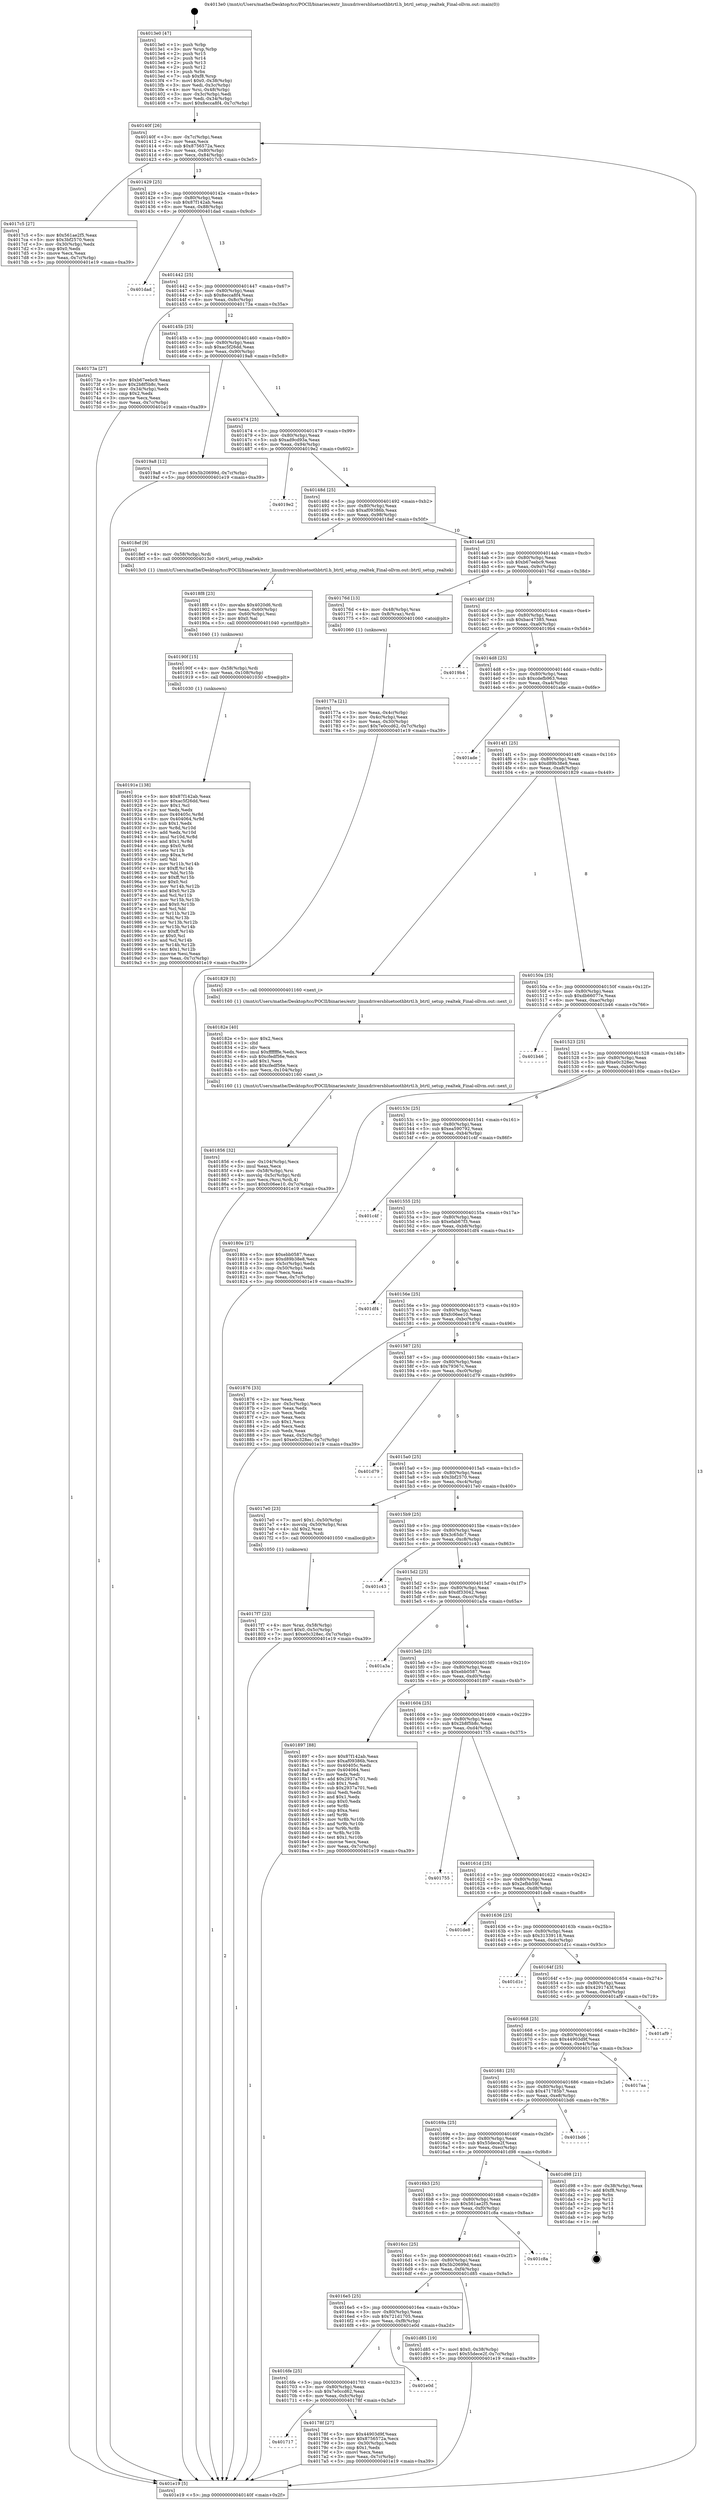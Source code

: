 digraph "0x4013e0" {
  label = "0x4013e0 (/mnt/c/Users/mathe/Desktop/tcc/POCII/binaries/extr_linuxdriversbluetoothbtrtl.h_btrtl_setup_realtek_Final-ollvm.out::main(0))"
  labelloc = "t"
  node[shape=record]

  Entry [label="",width=0.3,height=0.3,shape=circle,fillcolor=black,style=filled]
  "0x40140f" [label="{
     0x40140f [26]\l
     | [instrs]\l
     &nbsp;&nbsp;0x40140f \<+3\>: mov -0x7c(%rbp),%eax\l
     &nbsp;&nbsp;0x401412 \<+2\>: mov %eax,%ecx\l
     &nbsp;&nbsp;0x401414 \<+6\>: sub $0x8756572a,%ecx\l
     &nbsp;&nbsp;0x40141a \<+3\>: mov %eax,-0x80(%rbp)\l
     &nbsp;&nbsp;0x40141d \<+6\>: mov %ecx,-0x84(%rbp)\l
     &nbsp;&nbsp;0x401423 \<+6\>: je 00000000004017c5 \<main+0x3e5\>\l
  }"]
  "0x4017c5" [label="{
     0x4017c5 [27]\l
     | [instrs]\l
     &nbsp;&nbsp;0x4017c5 \<+5\>: mov $0x561ae2f5,%eax\l
     &nbsp;&nbsp;0x4017ca \<+5\>: mov $0x3bf2570,%ecx\l
     &nbsp;&nbsp;0x4017cf \<+3\>: mov -0x30(%rbp),%edx\l
     &nbsp;&nbsp;0x4017d2 \<+3\>: cmp $0x0,%edx\l
     &nbsp;&nbsp;0x4017d5 \<+3\>: cmove %ecx,%eax\l
     &nbsp;&nbsp;0x4017d8 \<+3\>: mov %eax,-0x7c(%rbp)\l
     &nbsp;&nbsp;0x4017db \<+5\>: jmp 0000000000401e19 \<main+0xa39\>\l
  }"]
  "0x401429" [label="{
     0x401429 [25]\l
     | [instrs]\l
     &nbsp;&nbsp;0x401429 \<+5\>: jmp 000000000040142e \<main+0x4e\>\l
     &nbsp;&nbsp;0x40142e \<+3\>: mov -0x80(%rbp),%eax\l
     &nbsp;&nbsp;0x401431 \<+5\>: sub $0x87f142ab,%eax\l
     &nbsp;&nbsp;0x401436 \<+6\>: mov %eax,-0x88(%rbp)\l
     &nbsp;&nbsp;0x40143c \<+6\>: je 0000000000401dad \<main+0x9cd\>\l
  }"]
  Exit [label="",width=0.3,height=0.3,shape=circle,fillcolor=black,style=filled,peripheries=2]
  "0x401dad" [label="{
     0x401dad\l
  }", style=dashed]
  "0x401442" [label="{
     0x401442 [25]\l
     | [instrs]\l
     &nbsp;&nbsp;0x401442 \<+5\>: jmp 0000000000401447 \<main+0x67\>\l
     &nbsp;&nbsp;0x401447 \<+3\>: mov -0x80(%rbp),%eax\l
     &nbsp;&nbsp;0x40144a \<+5\>: sub $0x8ecca8f4,%eax\l
     &nbsp;&nbsp;0x40144f \<+6\>: mov %eax,-0x8c(%rbp)\l
     &nbsp;&nbsp;0x401455 \<+6\>: je 000000000040173a \<main+0x35a\>\l
  }"]
  "0x40191e" [label="{
     0x40191e [138]\l
     | [instrs]\l
     &nbsp;&nbsp;0x40191e \<+5\>: mov $0x87f142ab,%eax\l
     &nbsp;&nbsp;0x401923 \<+5\>: mov $0xac5f26dd,%esi\l
     &nbsp;&nbsp;0x401928 \<+2\>: mov $0x1,%cl\l
     &nbsp;&nbsp;0x40192a \<+2\>: xor %edx,%edx\l
     &nbsp;&nbsp;0x40192c \<+8\>: mov 0x40405c,%r8d\l
     &nbsp;&nbsp;0x401934 \<+8\>: mov 0x404064,%r9d\l
     &nbsp;&nbsp;0x40193c \<+3\>: sub $0x1,%edx\l
     &nbsp;&nbsp;0x40193f \<+3\>: mov %r8d,%r10d\l
     &nbsp;&nbsp;0x401942 \<+3\>: add %edx,%r10d\l
     &nbsp;&nbsp;0x401945 \<+4\>: imul %r10d,%r8d\l
     &nbsp;&nbsp;0x401949 \<+4\>: and $0x1,%r8d\l
     &nbsp;&nbsp;0x40194d \<+4\>: cmp $0x0,%r8d\l
     &nbsp;&nbsp;0x401951 \<+4\>: sete %r11b\l
     &nbsp;&nbsp;0x401955 \<+4\>: cmp $0xa,%r9d\l
     &nbsp;&nbsp;0x401959 \<+3\>: setl %bl\l
     &nbsp;&nbsp;0x40195c \<+3\>: mov %r11b,%r14b\l
     &nbsp;&nbsp;0x40195f \<+4\>: xor $0xff,%r14b\l
     &nbsp;&nbsp;0x401963 \<+3\>: mov %bl,%r15b\l
     &nbsp;&nbsp;0x401966 \<+4\>: xor $0xff,%r15b\l
     &nbsp;&nbsp;0x40196a \<+3\>: xor $0x0,%cl\l
     &nbsp;&nbsp;0x40196d \<+3\>: mov %r14b,%r12b\l
     &nbsp;&nbsp;0x401970 \<+4\>: and $0x0,%r12b\l
     &nbsp;&nbsp;0x401974 \<+3\>: and %cl,%r11b\l
     &nbsp;&nbsp;0x401977 \<+3\>: mov %r15b,%r13b\l
     &nbsp;&nbsp;0x40197a \<+4\>: and $0x0,%r13b\l
     &nbsp;&nbsp;0x40197e \<+2\>: and %cl,%bl\l
     &nbsp;&nbsp;0x401980 \<+3\>: or %r11b,%r12b\l
     &nbsp;&nbsp;0x401983 \<+3\>: or %bl,%r13b\l
     &nbsp;&nbsp;0x401986 \<+3\>: xor %r13b,%r12b\l
     &nbsp;&nbsp;0x401989 \<+3\>: or %r15b,%r14b\l
     &nbsp;&nbsp;0x40198c \<+4\>: xor $0xff,%r14b\l
     &nbsp;&nbsp;0x401990 \<+3\>: or $0x0,%cl\l
     &nbsp;&nbsp;0x401993 \<+3\>: and %cl,%r14b\l
     &nbsp;&nbsp;0x401996 \<+3\>: or %r14b,%r12b\l
     &nbsp;&nbsp;0x401999 \<+4\>: test $0x1,%r12b\l
     &nbsp;&nbsp;0x40199d \<+3\>: cmovne %esi,%eax\l
     &nbsp;&nbsp;0x4019a0 \<+3\>: mov %eax,-0x7c(%rbp)\l
     &nbsp;&nbsp;0x4019a3 \<+5\>: jmp 0000000000401e19 \<main+0xa39\>\l
  }"]
  "0x40173a" [label="{
     0x40173a [27]\l
     | [instrs]\l
     &nbsp;&nbsp;0x40173a \<+5\>: mov $0xb67eebc9,%eax\l
     &nbsp;&nbsp;0x40173f \<+5\>: mov $0x2b8f5b8c,%ecx\l
     &nbsp;&nbsp;0x401744 \<+3\>: mov -0x34(%rbp),%edx\l
     &nbsp;&nbsp;0x401747 \<+3\>: cmp $0x2,%edx\l
     &nbsp;&nbsp;0x40174a \<+3\>: cmovne %ecx,%eax\l
     &nbsp;&nbsp;0x40174d \<+3\>: mov %eax,-0x7c(%rbp)\l
     &nbsp;&nbsp;0x401750 \<+5\>: jmp 0000000000401e19 \<main+0xa39\>\l
  }"]
  "0x40145b" [label="{
     0x40145b [25]\l
     | [instrs]\l
     &nbsp;&nbsp;0x40145b \<+5\>: jmp 0000000000401460 \<main+0x80\>\l
     &nbsp;&nbsp;0x401460 \<+3\>: mov -0x80(%rbp),%eax\l
     &nbsp;&nbsp;0x401463 \<+5\>: sub $0xac5f26dd,%eax\l
     &nbsp;&nbsp;0x401468 \<+6\>: mov %eax,-0x90(%rbp)\l
     &nbsp;&nbsp;0x40146e \<+6\>: je 00000000004019a8 \<main+0x5c8\>\l
  }"]
  "0x401e19" [label="{
     0x401e19 [5]\l
     | [instrs]\l
     &nbsp;&nbsp;0x401e19 \<+5\>: jmp 000000000040140f \<main+0x2f\>\l
  }"]
  "0x4013e0" [label="{
     0x4013e0 [47]\l
     | [instrs]\l
     &nbsp;&nbsp;0x4013e0 \<+1\>: push %rbp\l
     &nbsp;&nbsp;0x4013e1 \<+3\>: mov %rsp,%rbp\l
     &nbsp;&nbsp;0x4013e4 \<+2\>: push %r15\l
     &nbsp;&nbsp;0x4013e6 \<+2\>: push %r14\l
     &nbsp;&nbsp;0x4013e8 \<+2\>: push %r13\l
     &nbsp;&nbsp;0x4013ea \<+2\>: push %r12\l
     &nbsp;&nbsp;0x4013ec \<+1\>: push %rbx\l
     &nbsp;&nbsp;0x4013ed \<+7\>: sub $0xf8,%rsp\l
     &nbsp;&nbsp;0x4013f4 \<+7\>: movl $0x0,-0x38(%rbp)\l
     &nbsp;&nbsp;0x4013fb \<+3\>: mov %edi,-0x3c(%rbp)\l
     &nbsp;&nbsp;0x4013fe \<+4\>: mov %rsi,-0x48(%rbp)\l
     &nbsp;&nbsp;0x401402 \<+3\>: mov -0x3c(%rbp),%edi\l
     &nbsp;&nbsp;0x401405 \<+3\>: mov %edi,-0x34(%rbp)\l
     &nbsp;&nbsp;0x401408 \<+7\>: movl $0x8ecca8f4,-0x7c(%rbp)\l
  }"]
  "0x40190f" [label="{
     0x40190f [15]\l
     | [instrs]\l
     &nbsp;&nbsp;0x40190f \<+4\>: mov -0x58(%rbp),%rdi\l
     &nbsp;&nbsp;0x401913 \<+6\>: mov %eax,-0x108(%rbp)\l
     &nbsp;&nbsp;0x401919 \<+5\>: call 0000000000401030 \<free@plt\>\l
     | [calls]\l
     &nbsp;&nbsp;0x401030 \{1\} (unknown)\l
  }"]
  "0x4019a8" [label="{
     0x4019a8 [12]\l
     | [instrs]\l
     &nbsp;&nbsp;0x4019a8 \<+7\>: movl $0x5b20699d,-0x7c(%rbp)\l
     &nbsp;&nbsp;0x4019af \<+5\>: jmp 0000000000401e19 \<main+0xa39\>\l
  }"]
  "0x401474" [label="{
     0x401474 [25]\l
     | [instrs]\l
     &nbsp;&nbsp;0x401474 \<+5\>: jmp 0000000000401479 \<main+0x99\>\l
     &nbsp;&nbsp;0x401479 \<+3\>: mov -0x80(%rbp),%eax\l
     &nbsp;&nbsp;0x40147c \<+5\>: sub $0xad9cd93a,%eax\l
     &nbsp;&nbsp;0x401481 \<+6\>: mov %eax,-0x94(%rbp)\l
     &nbsp;&nbsp;0x401487 \<+6\>: je 00000000004019e2 \<main+0x602\>\l
  }"]
  "0x4018f8" [label="{
     0x4018f8 [23]\l
     | [instrs]\l
     &nbsp;&nbsp;0x4018f8 \<+10\>: movabs $0x4020d6,%rdi\l
     &nbsp;&nbsp;0x401902 \<+3\>: mov %eax,-0x60(%rbp)\l
     &nbsp;&nbsp;0x401905 \<+3\>: mov -0x60(%rbp),%esi\l
     &nbsp;&nbsp;0x401908 \<+2\>: mov $0x0,%al\l
     &nbsp;&nbsp;0x40190a \<+5\>: call 0000000000401040 \<printf@plt\>\l
     | [calls]\l
     &nbsp;&nbsp;0x401040 \{1\} (unknown)\l
  }"]
  "0x4019e2" [label="{
     0x4019e2\l
  }", style=dashed]
  "0x40148d" [label="{
     0x40148d [25]\l
     | [instrs]\l
     &nbsp;&nbsp;0x40148d \<+5\>: jmp 0000000000401492 \<main+0xb2\>\l
     &nbsp;&nbsp;0x401492 \<+3\>: mov -0x80(%rbp),%eax\l
     &nbsp;&nbsp;0x401495 \<+5\>: sub $0xaf09386b,%eax\l
     &nbsp;&nbsp;0x40149a \<+6\>: mov %eax,-0x98(%rbp)\l
     &nbsp;&nbsp;0x4014a0 \<+6\>: je 00000000004018ef \<main+0x50f\>\l
  }"]
  "0x401856" [label="{
     0x401856 [32]\l
     | [instrs]\l
     &nbsp;&nbsp;0x401856 \<+6\>: mov -0x104(%rbp),%ecx\l
     &nbsp;&nbsp;0x40185c \<+3\>: imul %eax,%ecx\l
     &nbsp;&nbsp;0x40185f \<+4\>: mov -0x58(%rbp),%rsi\l
     &nbsp;&nbsp;0x401863 \<+4\>: movslq -0x5c(%rbp),%rdi\l
     &nbsp;&nbsp;0x401867 \<+3\>: mov %ecx,(%rsi,%rdi,4)\l
     &nbsp;&nbsp;0x40186a \<+7\>: movl $0xfc06ee10,-0x7c(%rbp)\l
     &nbsp;&nbsp;0x401871 \<+5\>: jmp 0000000000401e19 \<main+0xa39\>\l
  }"]
  "0x4018ef" [label="{
     0x4018ef [9]\l
     | [instrs]\l
     &nbsp;&nbsp;0x4018ef \<+4\>: mov -0x58(%rbp),%rdi\l
     &nbsp;&nbsp;0x4018f3 \<+5\>: call 00000000004013c0 \<btrtl_setup_realtek\>\l
     | [calls]\l
     &nbsp;&nbsp;0x4013c0 \{1\} (/mnt/c/Users/mathe/Desktop/tcc/POCII/binaries/extr_linuxdriversbluetoothbtrtl.h_btrtl_setup_realtek_Final-ollvm.out::btrtl_setup_realtek)\l
  }"]
  "0x4014a6" [label="{
     0x4014a6 [25]\l
     | [instrs]\l
     &nbsp;&nbsp;0x4014a6 \<+5\>: jmp 00000000004014ab \<main+0xcb\>\l
     &nbsp;&nbsp;0x4014ab \<+3\>: mov -0x80(%rbp),%eax\l
     &nbsp;&nbsp;0x4014ae \<+5\>: sub $0xb67eebc9,%eax\l
     &nbsp;&nbsp;0x4014b3 \<+6\>: mov %eax,-0x9c(%rbp)\l
     &nbsp;&nbsp;0x4014b9 \<+6\>: je 000000000040176d \<main+0x38d\>\l
  }"]
  "0x40182e" [label="{
     0x40182e [40]\l
     | [instrs]\l
     &nbsp;&nbsp;0x40182e \<+5\>: mov $0x2,%ecx\l
     &nbsp;&nbsp;0x401833 \<+1\>: cltd\l
     &nbsp;&nbsp;0x401834 \<+2\>: idiv %ecx\l
     &nbsp;&nbsp;0x401836 \<+6\>: imul $0xfffffffe,%edx,%ecx\l
     &nbsp;&nbsp;0x40183c \<+6\>: sub $0xcfedf56e,%ecx\l
     &nbsp;&nbsp;0x401842 \<+3\>: add $0x1,%ecx\l
     &nbsp;&nbsp;0x401845 \<+6\>: add $0xcfedf56e,%ecx\l
     &nbsp;&nbsp;0x40184b \<+6\>: mov %ecx,-0x104(%rbp)\l
     &nbsp;&nbsp;0x401851 \<+5\>: call 0000000000401160 \<next_i\>\l
     | [calls]\l
     &nbsp;&nbsp;0x401160 \{1\} (/mnt/c/Users/mathe/Desktop/tcc/POCII/binaries/extr_linuxdriversbluetoothbtrtl.h_btrtl_setup_realtek_Final-ollvm.out::next_i)\l
  }"]
  "0x40176d" [label="{
     0x40176d [13]\l
     | [instrs]\l
     &nbsp;&nbsp;0x40176d \<+4\>: mov -0x48(%rbp),%rax\l
     &nbsp;&nbsp;0x401771 \<+4\>: mov 0x8(%rax),%rdi\l
     &nbsp;&nbsp;0x401775 \<+5\>: call 0000000000401060 \<atoi@plt\>\l
     | [calls]\l
     &nbsp;&nbsp;0x401060 \{1\} (unknown)\l
  }"]
  "0x4014bf" [label="{
     0x4014bf [25]\l
     | [instrs]\l
     &nbsp;&nbsp;0x4014bf \<+5\>: jmp 00000000004014c4 \<main+0xe4\>\l
     &nbsp;&nbsp;0x4014c4 \<+3\>: mov -0x80(%rbp),%eax\l
     &nbsp;&nbsp;0x4014c7 \<+5\>: sub $0xbac47385,%eax\l
     &nbsp;&nbsp;0x4014cc \<+6\>: mov %eax,-0xa0(%rbp)\l
     &nbsp;&nbsp;0x4014d2 \<+6\>: je 00000000004019b4 \<main+0x5d4\>\l
  }"]
  "0x40177a" [label="{
     0x40177a [21]\l
     | [instrs]\l
     &nbsp;&nbsp;0x40177a \<+3\>: mov %eax,-0x4c(%rbp)\l
     &nbsp;&nbsp;0x40177d \<+3\>: mov -0x4c(%rbp),%eax\l
     &nbsp;&nbsp;0x401780 \<+3\>: mov %eax,-0x30(%rbp)\l
     &nbsp;&nbsp;0x401783 \<+7\>: movl $0x7e0ccd62,-0x7c(%rbp)\l
     &nbsp;&nbsp;0x40178a \<+5\>: jmp 0000000000401e19 \<main+0xa39\>\l
  }"]
  "0x4017f7" [label="{
     0x4017f7 [23]\l
     | [instrs]\l
     &nbsp;&nbsp;0x4017f7 \<+4\>: mov %rax,-0x58(%rbp)\l
     &nbsp;&nbsp;0x4017fb \<+7\>: movl $0x0,-0x5c(%rbp)\l
     &nbsp;&nbsp;0x401802 \<+7\>: movl $0xe0c328ec,-0x7c(%rbp)\l
     &nbsp;&nbsp;0x401809 \<+5\>: jmp 0000000000401e19 \<main+0xa39\>\l
  }"]
  "0x4019b4" [label="{
     0x4019b4\l
  }", style=dashed]
  "0x4014d8" [label="{
     0x4014d8 [25]\l
     | [instrs]\l
     &nbsp;&nbsp;0x4014d8 \<+5\>: jmp 00000000004014dd \<main+0xfd\>\l
     &nbsp;&nbsp;0x4014dd \<+3\>: mov -0x80(%rbp),%eax\l
     &nbsp;&nbsp;0x4014e0 \<+5\>: sub $0xcdefb963,%eax\l
     &nbsp;&nbsp;0x4014e5 \<+6\>: mov %eax,-0xa4(%rbp)\l
     &nbsp;&nbsp;0x4014eb \<+6\>: je 0000000000401ade \<main+0x6fe\>\l
  }"]
  "0x401717" [label="{
     0x401717\l
  }", style=dashed]
  "0x401ade" [label="{
     0x401ade\l
  }", style=dashed]
  "0x4014f1" [label="{
     0x4014f1 [25]\l
     | [instrs]\l
     &nbsp;&nbsp;0x4014f1 \<+5\>: jmp 00000000004014f6 \<main+0x116\>\l
     &nbsp;&nbsp;0x4014f6 \<+3\>: mov -0x80(%rbp),%eax\l
     &nbsp;&nbsp;0x4014f9 \<+5\>: sub $0xd89b38e8,%eax\l
     &nbsp;&nbsp;0x4014fe \<+6\>: mov %eax,-0xa8(%rbp)\l
     &nbsp;&nbsp;0x401504 \<+6\>: je 0000000000401829 \<main+0x449\>\l
  }"]
  "0x40178f" [label="{
     0x40178f [27]\l
     | [instrs]\l
     &nbsp;&nbsp;0x40178f \<+5\>: mov $0x44903d9f,%eax\l
     &nbsp;&nbsp;0x401794 \<+5\>: mov $0x8756572a,%ecx\l
     &nbsp;&nbsp;0x401799 \<+3\>: mov -0x30(%rbp),%edx\l
     &nbsp;&nbsp;0x40179c \<+3\>: cmp $0x1,%edx\l
     &nbsp;&nbsp;0x40179f \<+3\>: cmovl %ecx,%eax\l
     &nbsp;&nbsp;0x4017a2 \<+3\>: mov %eax,-0x7c(%rbp)\l
     &nbsp;&nbsp;0x4017a5 \<+5\>: jmp 0000000000401e19 \<main+0xa39\>\l
  }"]
  "0x401829" [label="{
     0x401829 [5]\l
     | [instrs]\l
     &nbsp;&nbsp;0x401829 \<+5\>: call 0000000000401160 \<next_i\>\l
     | [calls]\l
     &nbsp;&nbsp;0x401160 \{1\} (/mnt/c/Users/mathe/Desktop/tcc/POCII/binaries/extr_linuxdriversbluetoothbtrtl.h_btrtl_setup_realtek_Final-ollvm.out::next_i)\l
  }"]
  "0x40150a" [label="{
     0x40150a [25]\l
     | [instrs]\l
     &nbsp;&nbsp;0x40150a \<+5\>: jmp 000000000040150f \<main+0x12f\>\l
     &nbsp;&nbsp;0x40150f \<+3\>: mov -0x80(%rbp),%eax\l
     &nbsp;&nbsp;0x401512 \<+5\>: sub $0xdb66077e,%eax\l
     &nbsp;&nbsp;0x401517 \<+6\>: mov %eax,-0xac(%rbp)\l
     &nbsp;&nbsp;0x40151d \<+6\>: je 0000000000401b46 \<main+0x766\>\l
  }"]
  "0x4016fe" [label="{
     0x4016fe [25]\l
     | [instrs]\l
     &nbsp;&nbsp;0x4016fe \<+5\>: jmp 0000000000401703 \<main+0x323\>\l
     &nbsp;&nbsp;0x401703 \<+3\>: mov -0x80(%rbp),%eax\l
     &nbsp;&nbsp;0x401706 \<+5\>: sub $0x7e0ccd62,%eax\l
     &nbsp;&nbsp;0x40170b \<+6\>: mov %eax,-0xfc(%rbp)\l
     &nbsp;&nbsp;0x401711 \<+6\>: je 000000000040178f \<main+0x3af\>\l
  }"]
  "0x401b46" [label="{
     0x401b46\l
  }", style=dashed]
  "0x401523" [label="{
     0x401523 [25]\l
     | [instrs]\l
     &nbsp;&nbsp;0x401523 \<+5\>: jmp 0000000000401528 \<main+0x148\>\l
     &nbsp;&nbsp;0x401528 \<+3\>: mov -0x80(%rbp),%eax\l
     &nbsp;&nbsp;0x40152b \<+5\>: sub $0xe0c328ec,%eax\l
     &nbsp;&nbsp;0x401530 \<+6\>: mov %eax,-0xb0(%rbp)\l
     &nbsp;&nbsp;0x401536 \<+6\>: je 000000000040180e \<main+0x42e\>\l
  }"]
  "0x401e0d" [label="{
     0x401e0d\l
  }", style=dashed]
  "0x40180e" [label="{
     0x40180e [27]\l
     | [instrs]\l
     &nbsp;&nbsp;0x40180e \<+5\>: mov $0xebb0587,%eax\l
     &nbsp;&nbsp;0x401813 \<+5\>: mov $0xd89b38e8,%ecx\l
     &nbsp;&nbsp;0x401818 \<+3\>: mov -0x5c(%rbp),%edx\l
     &nbsp;&nbsp;0x40181b \<+3\>: cmp -0x50(%rbp),%edx\l
     &nbsp;&nbsp;0x40181e \<+3\>: cmovl %ecx,%eax\l
     &nbsp;&nbsp;0x401821 \<+3\>: mov %eax,-0x7c(%rbp)\l
     &nbsp;&nbsp;0x401824 \<+5\>: jmp 0000000000401e19 \<main+0xa39\>\l
  }"]
  "0x40153c" [label="{
     0x40153c [25]\l
     | [instrs]\l
     &nbsp;&nbsp;0x40153c \<+5\>: jmp 0000000000401541 \<main+0x161\>\l
     &nbsp;&nbsp;0x401541 \<+3\>: mov -0x80(%rbp),%eax\l
     &nbsp;&nbsp;0x401544 \<+5\>: sub $0xea590792,%eax\l
     &nbsp;&nbsp;0x401549 \<+6\>: mov %eax,-0xb4(%rbp)\l
     &nbsp;&nbsp;0x40154f \<+6\>: je 0000000000401c4f \<main+0x86f\>\l
  }"]
  "0x4016e5" [label="{
     0x4016e5 [25]\l
     | [instrs]\l
     &nbsp;&nbsp;0x4016e5 \<+5\>: jmp 00000000004016ea \<main+0x30a\>\l
     &nbsp;&nbsp;0x4016ea \<+3\>: mov -0x80(%rbp),%eax\l
     &nbsp;&nbsp;0x4016ed \<+5\>: sub $0x721d1705,%eax\l
     &nbsp;&nbsp;0x4016f2 \<+6\>: mov %eax,-0xf8(%rbp)\l
     &nbsp;&nbsp;0x4016f8 \<+6\>: je 0000000000401e0d \<main+0xa2d\>\l
  }"]
  "0x401c4f" [label="{
     0x401c4f\l
  }", style=dashed]
  "0x401555" [label="{
     0x401555 [25]\l
     | [instrs]\l
     &nbsp;&nbsp;0x401555 \<+5\>: jmp 000000000040155a \<main+0x17a\>\l
     &nbsp;&nbsp;0x40155a \<+3\>: mov -0x80(%rbp),%eax\l
     &nbsp;&nbsp;0x40155d \<+5\>: sub $0xefab67f3,%eax\l
     &nbsp;&nbsp;0x401562 \<+6\>: mov %eax,-0xb8(%rbp)\l
     &nbsp;&nbsp;0x401568 \<+6\>: je 0000000000401df4 \<main+0xa14\>\l
  }"]
  "0x401d85" [label="{
     0x401d85 [19]\l
     | [instrs]\l
     &nbsp;&nbsp;0x401d85 \<+7\>: movl $0x0,-0x38(%rbp)\l
     &nbsp;&nbsp;0x401d8c \<+7\>: movl $0x55dece2f,-0x7c(%rbp)\l
     &nbsp;&nbsp;0x401d93 \<+5\>: jmp 0000000000401e19 \<main+0xa39\>\l
  }"]
  "0x401df4" [label="{
     0x401df4\l
  }", style=dashed]
  "0x40156e" [label="{
     0x40156e [25]\l
     | [instrs]\l
     &nbsp;&nbsp;0x40156e \<+5\>: jmp 0000000000401573 \<main+0x193\>\l
     &nbsp;&nbsp;0x401573 \<+3\>: mov -0x80(%rbp),%eax\l
     &nbsp;&nbsp;0x401576 \<+5\>: sub $0xfc06ee10,%eax\l
     &nbsp;&nbsp;0x40157b \<+6\>: mov %eax,-0xbc(%rbp)\l
     &nbsp;&nbsp;0x401581 \<+6\>: je 0000000000401876 \<main+0x496\>\l
  }"]
  "0x4016cc" [label="{
     0x4016cc [25]\l
     | [instrs]\l
     &nbsp;&nbsp;0x4016cc \<+5\>: jmp 00000000004016d1 \<main+0x2f1\>\l
     &nbsp;&nbsp;0x4016d1 \<+3\>: mov -0x80(%rbp),%eax\l
     &nbsp;&nbsp;0x4016d4 \<+5\>: sub $0x5b20699d,%eax\l
     &nbsp;&nbsp;0x4016d9 \<+6\>: mov %eax,-0xf4(%rbp)\l
     &nbsp;&nbsp;0x4016df \<+6\>: je 0000000000401d85 \<main+0x9a5\>\l
  }"]
  "0x401876" [label="{
     0x401876 [33]\l
     | [instrs]\l
     &nbsp;&nbsp;0x401876 \<+2\>: xor %eax,%eax\l
     &nbsp;&nbsp;0x401878 \<+3\>: mov -0x5c(%rbp),%ecx\l
     &nbsp;&nbsp;0x40187b \<+2\>: mov %eax,%edx\l
     &nbsp;&nbsp;0x40187d \<+2\>: sub %ecx,%edx\l
     &nbsp;&nbsp;0x40187f \<+2\>: mov %eax,%ecx\l
     &nbsp;&nbsp;0x401881 \<+3\>: sub $0x1,%ecx\l
     &nbsp;&nbsp;0x401884 \<+2\>: add %ecx,%edx\l
     &nbsp;&nbsp;0x401886 \<+2\>: sub %edx,%eax\l
     &nbsp;&nbsp;0x401888 \<+3\>: mov %eax,-0x5c(%rbp)\l
     &nbsp;&nbsp;0x40188b \<+7\>: movl $0xe0c328ec,-0x7c(%rbp)\l
     &nbsp;&nbsp;0x401892 \<+5\>: jmp 0000000000401e19 \<main+0xa39\>\l
  }"]
  "0x401587" [label="{
     0x401587 [25]\l
     | [instrs]\l
     &nbsp;&nbsp;0x401587 \<+5\>: jmp 000000000040158c \<main+0x1ac\>\l
     &nbsp;&nbsp;0x40158c \<+3\>: mov -0x80(%rbp),%eax\l
     &nbsp;&nbsp;0x40158f \<+5\>: sub $0x79367c,%eax\l
     &nbsp;&nbsp;0x401594 \<+6\>: mov %eax,-0xc0(%rbp)\l
     &nbsp;&nbsp;0x40159a \<+6\>: je 0000000000401d79 \<main+0x999\>\l
  }"]
  "0x401c8a" [label="{
     0x401c8a\l
  }", style=dashed]
  "0x401d79" [label="{
     0x401d79\l
  }", style=dashed]
  "0x4015a0" [label="{
     0x4015a0 [25]\l
     | [instrs]\l
     &nbsp;&nbsp;0x4015a0 \<+5\>: jmp 00000000004015a5 \<main+0x1c5\>\l
     &nbsp;&nbsp;0x4015a5 \<+3\>: mov -0x80(%rbp),%eax\l
     &nbsp;&nbsp;0x4015a8 \<+5\>: sub $0x3bf2570,%eax\l
     &nbsp;&nbsp;0x4015ad \<+6\>: mov %eax,-0xc4(%rbp)\l
     &nbsp;&nbsp;0x4015b3 \<+6\>: je 00000000004017e0 \<main+0x400\>\l
  }"]
  "0x4016b3" [label="{
     0x4016b3 [25]\l
     | [instrs]\l
     &nbsp;&nbsp;0x4016b3 \<+5\>: jmp 00000000004016b8 \<main+0x2d8\>\l
     &nbsp;&nbsp;0x4016b8 \<+3\>: mov -0x80(%rbp),%eax\l
     &nbsp;&nbsp;0x4016bb \<+5\>: sub $0x561ae2f5,%eax\l
     &nbsp;&nbsp;0x4016c0 \<+6\>: mov %eax,-0xf0(%rbp)\l
     &nbsp;&nbsp;0x4016c6 \<+6\>: je 0000000000401c8a \<main+0x8aa\>\l
  }"]
  "0x4017e0" [label="{
     0x4017e0 [23]\l
     | [instrs]\l
     &nbsp;&nbsp;0x4017e0 \<+7\>: movl $0x1,-0x50(%rbp)\l
     &nbsp;&nbsp;0x4017e7 \<+4\>: movslq -0x50(%rbp),%rax\l
     &nbsp;&nbsp;0x4017eb \<+4\>: shl $0x2,%rax\l
     &nbsp;&nbsp;0x4017ef \<+3\>: mov %rax,%rdi\l
     &nbsp;&nbsp;0x4017f2 \<+5\>: call 0000000000401050 \<malloc@plt\>\l
     | [calls]\l
     &nbsp;&nbsp;0x401050 \{1\} (unknown)\l
  }"]
  "0x4015b9" [label="{
     0x4015b9 [25]\l
     | [instrs]\l
     &nbsp;&nbsp;0x4015b9 \<+5\>: jmp 00000000004015be \<main+0x1de\>\l
     &nbsp;&nbsp;0x4015be \<+3\>: mov -0x80(%rbp),%eax\l
     &nbsp;&nbsp;0x4015c1 \<+5\>: sub $0x3c65dc7,%eax\l
     &nbsp;&nbsp;0x4015c6 \<+6\>: mov %eax,-0xc8(%rbp)\l
     &nbsp;&nbsp;0x4015cc \<+6\>: je 0000000000401c43 \<main+0x863\>\l
  }"]
  "0x401d98" [label="{
     0x401d98 [21]\l
     | [instrs]\l
     &nbsp;&nbsp;0x401d98 \<+3\>: mov -0x38(%rbp),%eax\l
     &nbsp;&nbsp;0x401d9b \<+7\>: add $0xf8,%rsp\l
     &nbsp;&nbsp;0x401da2 \<+1\>: pop %rbx\l
     &nbsp;&nbsp;0x401da3 \<+2\>: pop %r12\l
     &nbsp;&nbsp;0x401da5 \<+2\>: pop %r13\l
     &nbsp;&nbsp;0x401da7 \<+2\>: pop %r14\l
     &nbsp;&nbsp;0x401da9 \<+2\>: pop %r15\l
     &nbsp;&nbsp;0x401dab \<+1\>: pop %rbp\l
     &nbsp;&nbsp;0x401dac \<+1\>: ret\l
  }"]
  "0x401c43" [label="{
     0x401c43\l
  }", style=dashed]
  "0x4015d2" [label="{
     0x4015d2 [25]\l
     | [instrs]\l
     &nbsp;&nbsp;0x4015d2 \<+5\>: jmp 00000000004015d7 \<main+0x1f7\>\l
     &nbsp;&nbsp;0x4015d7 \<+3\>: mov -0x80(%rbp),%eax\l
     &nbsp;&nbsp;0x4015da \<+5\>: sub $0xdf33042,%eax\l
     &nbsp;&nbsp;0x4015df \<+6\>: mov %eax,-0xcc(%rbp)\l
     &nbsp;&nbsp;0x4015e5 \<+6\>: je 0000000000401a3a \<main+0x65a\>\l
  }"]
  "0x40169a" [label="{
     0x40169a [25]\l
     | [instrs]\l
     &nbsp;&nbsp;0x40169a \<+5\>: jmp 000000000040169f \<main+0x2bf\>\l
     &nbsp;&nbsp;0x40169f \<+3\>: mov -0x80(%rbp),%eax\l
     &nbsp;&nbsp;0x4016a2 \<+5\>: sub $0x55dece2f,%eax\l
     &nbsp;&nbsp;0x4016a7 \<+6\>: mov %eax,-0xec(%rbp)\l
     &nbsp;&nbsp;0x4016ad \<+6\>: je 0000000000401d98 \<main+0x9b8\>\l
  }"]
  "0x401a3a" [label="{
     0x401a3a\l
  }", style=dashed]
  "0x4015eb" [label="{
     0x4015eb [25]\l
     | [instrs]\l
     &nbsp;&nbsp;0x4015eb \<+5\>: jmp 00000000004015f0 \<main+0x210\>\l
     &nbsp;&nbsp;0x4015f0 \<+3\>: mov -0x80(%rbp),%eax\l
     &nbsp;&nbsp;0x4015f3 \<+5\>: sub $0xebb0587,%eax\l
     &nbsp;&nbsp;0x4015f8 \<+6\>: mov %eax,-0xd0(%rbp)\l
     &nbsp;&nbsp;0x4015fe \<+6\>: je 0000000000401897 \<main+0x4b7\>\l
  }"]
  "0x401bd6" [label="{
     0x401bd6\l
  }", style=dashed]
  "0x401897" [label="{
     0x401897 [88]\l
     | [instrs]\l
     &nbsp;&nbsp;0x401897 \<+5\>: mov $0x87f142ab,%eax\l
     &nbsp;&nbsp;0x40189c \<+5\>: mov $0xaf09386b,%ecx\l
     &nbsp;&nbsp;0x4018a1 \<+7\>: mov 0x40405c,%edx\l
     &nbsp;&nbsp;0x4018a8 \<+7\>: mov 0x404064,%esi\l
     &nbsp;&nbsp;0x4018af \<+2\>: mov %edx,%edi\l
     &nbsp;&nbsp;0x4018b1 \<+6\>: add $0x2937a701,%edi\l
     &nbsp;&nbsp;0x4018b7 \<+3\>: sub $0x1,%edi\l
     &nbsp;&nbsp;0x4018ba \<+6\>: sub $0x2937a701,%edi\l
     &nbsp;&nbsp;0x4018c0 \<+3\>: imul %edi,%edx\l
     &nbsp;&nbsp;0x4018c3 \<+3\>: and $0x1,%edx\l
     &nbsp;&nbsp;0x4018c6 \<+3\>: cmp $0x0,%edx\l
     &nbsp;&nbsp;0x4018c9 \<+4\>: sete %r8b\l
     &nbsp;&nbsp;0x4018cd \<+3\>: cmp $0xa,%esi\l
     &nbsp;&nbsp;0x4018d0 \<+4\>: setl %r9b\l
     &nbsp;&nbsp;0x4018d4 \<+3\>: mov %r8b,%r10b\l
     &nbsp;&nbsp;0x4018d7 \<+3\>: and %r9b,%r10b\l
     &nbsp;&nbsp;0x4018da \<+3\>: xor %r9b,%r8b\l
     &nbsp;&nbsp;0x4018dd \<+3\>: or %r8b,%r10b\l
     &nbsp;&nbsp;0x4018e0 \<+4\>: test $0x1,%r10b\l
     &nbsp;&nbsp;0x4018e4 \<+3\>: cmovne %ecx,%eax\l
     &nbsp;&nbsp;0x4018e7 \<+3\>: mov %eax,-0x7c(%rbp)\l
     &nbsp;&nbsp;0x4018ea \<+5\>: jmp 0000000000401e19 \<main+0xa39\>\l
  }"]
  "0x401604" [label="{
     0x401604 [25]\l
     | [instrs]\l
     &nbsp;&nbsp;0x401604 \<+5\>: jmp 0000000000401609 \<main+0x229\>\l
     &nbsp;&nbsp;0x401609 \<+3\>: mov -0x80(%rbp),%eax\l
     &nbsp;&nbsp;0x40160c \<+5\>: sub $0x2b8f5b8c,%eax\l
     &nbsp;&nbsp;0x401611 \<+6\>: mov %eax,-0xd4(%rbp)\l
     &nbsp;&nbsp;0x401617 \<+6\>: je 0000000000401755 \<main+0x375\>\l
  }"]
  "0x401681" [label="{
     0x401681 [25]\l
     | [instrs]\l
     &nbsp;&nbsp;0x401681 \<+5\>: jmp 0000000000401686 \<main+0x2a6\>\l
     &nbsp;&nbsp;0x401686 \<+3\>: mov -0x80(%rbp),%eax\l
     &nbsp;&nbsp;0x401689 \<+5\>: sub $0x471785b7,%eax\l
     &nbsp;&nbsp;0x40168e \<+6\>: mov %eax,-0xe8(%rbp)\l
     &nbsp;&nbsp;0x401694 \<+6\>: je 0000000000401bd6 \<main+0x7f6\>\l
  }"]
  "0x401755" [label="{
     0x401755\l
  }", style=dashed]
  "0x40161d" [label="{
     0x40161d [25]\l
     | [instrs]\l
     &nbsp;&nbsp;0x40161d \<+5\>: jmp 0000000000401622 \<main+0x242\>\l
     &nbsp;&nbsp;0x401622 \<+3\>: mov -0x80(%rbp),%eax\l
     &nbsp;&nbsp;0x401625 \<+5\>: sub $0x2efbb59f,%eax\l
     &nbsp;&nbsp;0x40162a \<+6\>: mov %eax,-0xd8(%rbp)\l
     &nbsp;&nbsp;0x401630 \<+6\>: je 0000000000401de8 \<main+0xa08\>\l
  }"]
  "0x4017aa" [label="{
     0x4017aa\l
  }", style=dashed]
  "0x401de8" [label="{
     0x401de8\l
  }", style=dashed]
  "0x401636" [label="{
     0x401636 [25]\l
     | [instrs]\l
     &nbsp;&nbsp;0x401636 \<+5\>: jmp 000000000040163b \<main+0x25b\>\l
     &nbsp;&nbsp;0x40163b \<+3\>: mov -0x80(%rbp),%eax\l
     &nbsp;&nbsp;0x40163e \<+5\>: sub $0x31339118,%eax\l
     &nbsp;&nbsp;0x401643 \<+6\>: mov %eax,-0xdc(%rbp)\l
     &nbsp;&nbsp;0x401649 \<+6\>: je 0000000000401d1c \<main+0x93c\>\l
  }"]
  "0x401668" [label="{
     0x401668 [25]\l
     | [instrs]\l
     &nbsp;&nbsp;0x401668 \<+5\>: jmp 000000000040166d \<main+0x28d\>\l
     &nbsp;&nbsp;0x40166d \<+3\>: mov -0x80(%rbp),%eax\l
     &nbsp;&nbsp;0x401670 \<+5\>: sub $0x44903d9f,%eax\l
     &nbsp;&nbsp;0x401675 \<+6\>: mov %eax,-0xe4(%rbp)\l
     &nbsp;&nbsp;0x40167b \<+6\>: je 00000000004017aa \<main+0x3ca\>\l
  }"]
  "0x401d1c" [label="{
     0x401d1c\l
  }", style=dashed]
  "0x40164f" [label="{
     0x40164f [25]\l
     | [instrs]\l
     &nbsp;&nbsp;0x40164f \<+5\>: jmp 0000000000401654 \<main+0x274\>\l
     &nbsp;&nbsp;0x401654 \<+3\>: mov -0x80(%rbp),%eax\l
     &nbsp;&nbsp;0x401657 \<+5\>: sub $0x4291743f,%eax\l
     &nbsp;&nbsp;0x40165c \<+6\>: mov %eax,-0xe0(%rbp)\l
     &nbsp;&nbsp;0x401662 \<+6\>: je 0000000000401af9 \<main+0x719\>\l
  }"]
  "0x401af9" [label="{
     0x401af9\l
  }", style=dashed]
  Entry -> "0x4013e0" [label=" 1"]
  "0x40140f" -> "0x4017c5" [label=" 1"]
  "0x40140f" -> "0x401429" [label=" 13"]
  "0x401d98" -> Exit [label=" 1"]
  "0x401429" -> "0x401dad" [label=" 0"]
  "0x401429" -> "0x401442" [label=" 13"]
  "0x401d85" -> "0x401e19" [label=" 1"]
  "0x401442" -> "0x40173a" [label=" 1"]
  "0x401442" -> "0x40145b" [label=" 12"]
  "0x40173a" -> "0x401e19" [label=" 1"]
  "0x4013e0" -> "0x40140f" [label=" 1"]
  "0x401e19" -> "0x40140f" [label=" 13"]
  "0x4019a8" -> "0x401e19" [label=" 1"]
  "0x40145b" -> "0x4019a8" [label=" 1"]
  "0x40145b" -> "0x401474" [label=" 11"]
  "0x40191e" -> "0x401e19" [label=" 1"]
  "0x401474" -> "0x4019e2" [label=" 0"]
  "0x401474" -> "0x40148d" [label=" 11"]
  "0x40190f" -> "0x40191e" [label=" 1"]
  "0x40148d" -> "0x4018ef" [label=" 1"]
  "0x40148d" -> "0x4014a6" [label=" 10"]
  "0x4018f8" -> "0x40190f" [label=" 1"]
  "0x4014a6" -> "0x40176d" [label=" 1"]
  "0x4014a6" -> "0x4014bf" [label=" 9"]
  "0x40176d" -> "0x40177a" [label=" 1"]
  "0x40177a" -> "0x401e19" [label=" 1"]
  "0x4018ef" -> "0x4018f8" [label=" 1"]
  "0x4014bf" -> "0x4019b4" [label=" 0"]
  "0x4014bf" -> "0x4014d8" [label=" 9"]
  "0x401897" -> "0x401e19" [label=" 1"]
  "0x4014d8" -> "0x401ade" [label=" 0"]
  "0x4014d8" -> "0x4014f1" [label=" 9"]
  "0x401876" -> "0x401e19" [label=" 1"]
  "0x4014f1" -> "0x401829" [label=" 1"]
  "0x4014f1" -> "0x40150a" [label=" 8"]
  "0x401856" -> "0x401e19" [label=" 1"]
  "0x40150a" -> "0x401b46" [label=" 0"]
  "0x40150a" -> "0x401523" [label=" 8"]
  "0x401829" -> "0x40182e" [label=" 1"]
  "0x401523" -> "0x40180e" [label=" 2"]
  "0x401523" -> "0x40153c" [label=" 6"]
  "0x40180e" -> "0x401e19" [label=" 2"]
  "0x40153c" -> "0x401c4f" [label=" 0"]
  "0x40153c" -> "0x401555" [label=" 6"]
  "0x4017e0" -> "0x4017f7" [label=" 1"]
  "0x401555" -> "0x401df4" [label=" 0"]
  "0x401555" -> "0x40156e" [label=" 6"]
  "0x4017c5" -> "0x401e19" [label=" 1"]
  "0x40156e" -> "0x401876" [label=" 1"]
  "0x40156e" -> "0x401587" [label=" 5"]
  "0x4016fe" -> "0x401717" [label=" 0"]
  "0x401587" -> "0x401d79" [label=" 0"]
  "0x401587" -> "0x4015a0" [label=" 5"]
  "0x4016fe" -> "0x40178f" [label=" 1"]
  "0x4015a0" -> "0x4017e0" [label=" 1"]
  "0x4015a0" -> "0x4015b9" [label=" 4"]
  "0x4016e5" -> "0x4016fe" [label=" 1"]
  "0x4015b9" -> "0x401c43" [label=" 0"]
  "0x4015b9" -> "0x4015d2" [label=" 4"]
  "0x4016e5" -> "0x401e0d" [label=" 0"]
  "0x4015d2" -> "0x401a3a" [label=" 0"]
  "0x4015d2" -> "0x4015eb" [label=" 4"]
  "0x4016cc" -> "0x4016e5" [label=" 1"]
  "0x4015eb" -> "0x401897" [label=" 1"]
  "0x4015eb" -> "0x401604" [label=" 3"]
  "0x4016cc" -> "0x401d85" [label=" 1"]
  "0x401604" -> "0x401755" [label=" 0"]
  "0x401604" -> "0x40161d" [label=" 3"]
  "0x4016b3" -> "0x4016cc" [label=" 2"]
  "0x40161d" -> "0x401de8" [label=" 0"]
  "0x40161d" -> "0x401636" [label=" 3"]
  "0x4016b3" -> "0x401c8a" [label=" 0"]
  "0x401636" -> "0x401d1c" [label=" 0"]
  "0x401636" -> "0x40164f" [label=" 3"]
  "0x40169a" -> "0x4016b3" [label=" 2"]
  "0x40164f" -> "0x401af9" [label=" 0"]
  "0x40164f" -> "0x401668" [label=" 3"]
  "0x40182e" -> "0x401856" [label=" 1"]
  "0x401668" -> "0x4017aa" [label=" 0"]
  "0x401668" -> "0x401681" [label=" 3"]
  "0x40178f" -> "0x401e19" [label=" 1"]
  "0x401681" -> "0x401bd6" [label=" 0"]
  "0x401681" -> "0x40169a" [label=" 3"]
  "0x4017f7" -> "0x401e19" [label=" 1"]
  "0x40169a" -> "0x401d98" [label=" 1"]
}
